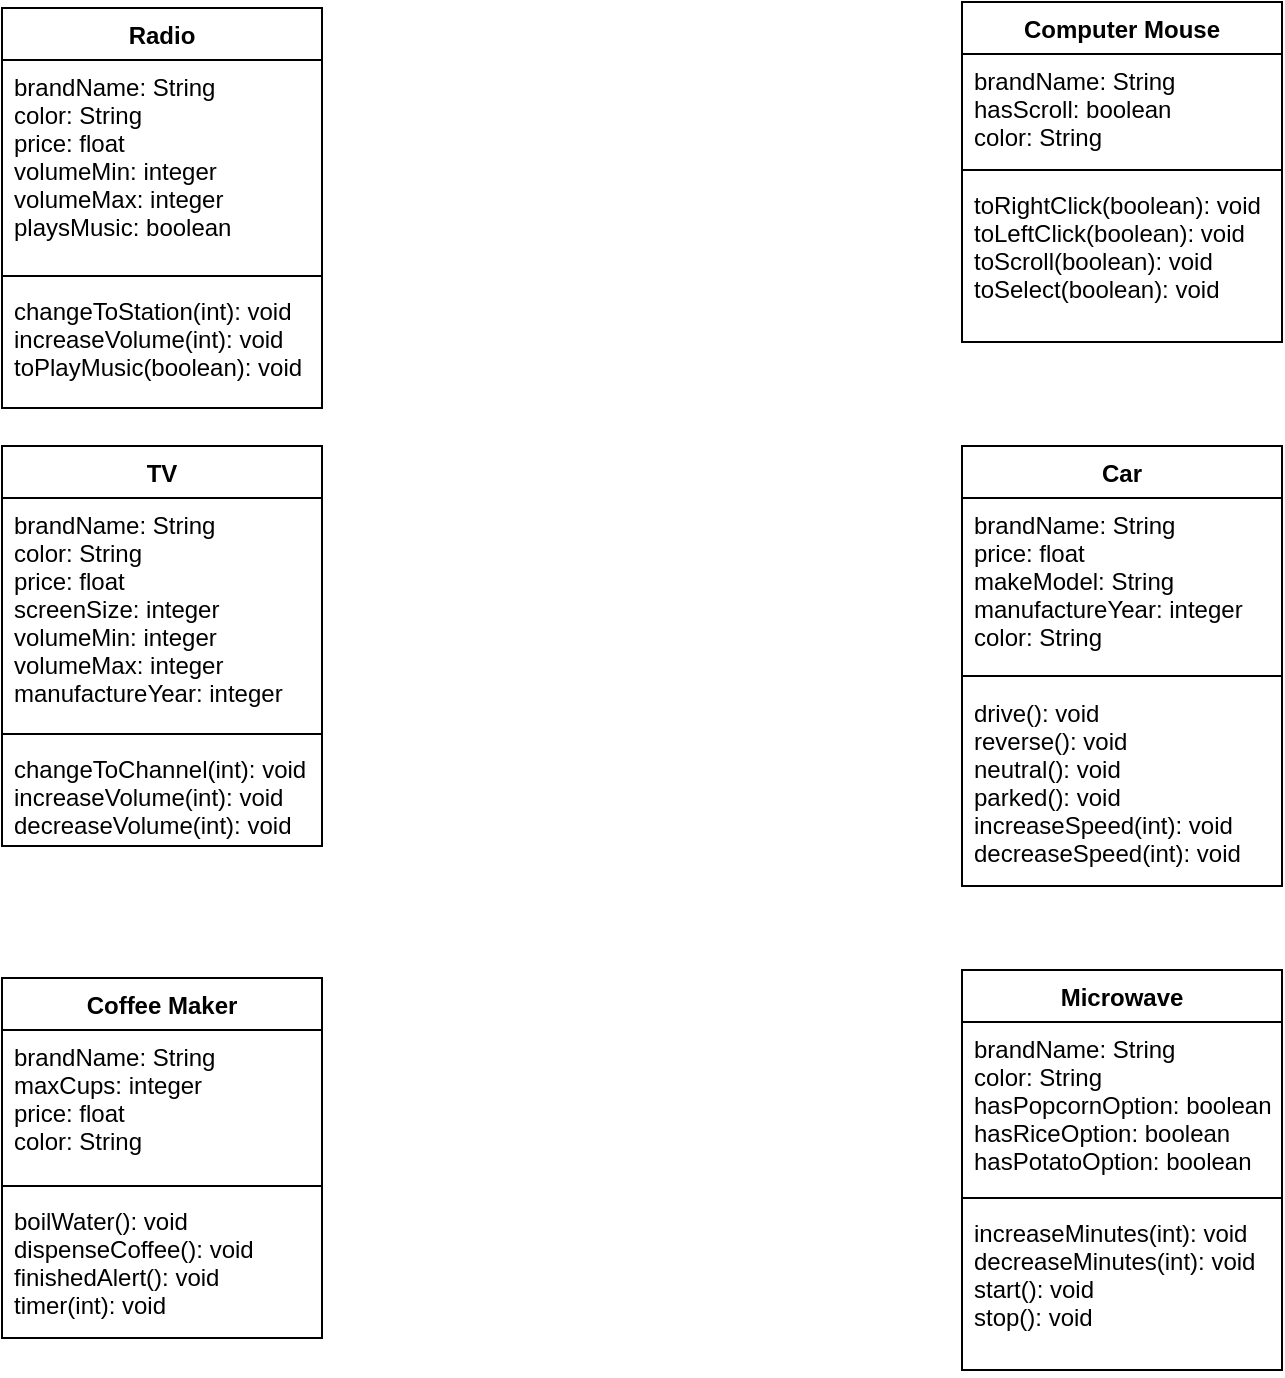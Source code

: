 <mxfile version="11.0.7" type="device"><diagram id="uL9fSU9vtE4wb3lYX9xw" name="Page-1"><mxGraphModel dx="1186" dy="766" grid="1" gridSize="10" guides="1" tooltips="1" connect="1" arrows="1" fold="1" page="1" pageScale="1" pageWidth="850" pageHeight="1100" math="0" shadow="0"><root><mxCell id="0"/><mxCell id="1" parent="0"/><mxCell id="PUp6G_gMXNwm5RY9QZfq-1" value="Radio" style="swimlane;fontStyle=1;align=center;verticalAlign=top;childLayout=stackLayout;horizontal=1;startSize=26;horizontalStack=0;resizeParent=1;resizeParentMax=0;resizeLast=0;collapsible=1;marginBottom=0;" vertex="1" parent="1"><mxGeometry x="80" y="40" width="160" height="200" as="geometry"/></mxCell><mxCell id="PUp6G_gMXNwm5RY9QZfq-2" value="brandName: String&#10;color: String&#10;price: float&#10;volumeMin: integer&#10;volumeMax: integer&#10;playsMusic: boolean" style="text;strokeColor=none;fillColor=none;align=left;verticalAlign=top;spacingLeft=4;spacingRight=4;overflow=hidden;rotatable=0;points=[[0,0.5],[1,0.5]];portConstraint=eastwest;" vertex="1" parent="PUp6G_gMXNwm5RY9QZfq-1"><mxGeometry y="26" width="160" height="104" as="geometry"/></mxCell><mxCell id="PUp6G_gMXNwm5RY9QZfq-3" value="" style="line;strokeWidth=1;fillColor=none;align=left;verticalAlign=middle;spacingTop=-1;spacingLeft=3;spacingRight=3;rotatable=0;labelPosition=right;points=[];portConstraint=eastwest;" vertex="1" parent="PUp6G_gMXNwm5RY9QZfq-1"><mxGeometry y="130" width="160" height="8" as="geometry"/></mxCell><mxCell id="PUp6G_gMXNwm5RY9QZfq-4" value="changeToStation(int): void&#10;increaseVolume(int): void&#10;toPlayMusic(boolean): void" style="text;strokeColor=none;fillColor=none;align=left;verticalAlign=top;spacingLeft=4;spacingRight=4;overflow=hidden;rotatable=0;points=[[0,0.5],[1,0.5]];portConstraint=eastwest;" vertex="1" parent="PUp6G_gMXNwm5RY9QZfq-1"><mxGeometry y="138" width="160" height="62" as="geometry"/></mxCell><mxCell id="PUp6G_gMXNwm5RY9QZfq-5" value="TV" style="swimlane;fontStyle=1;align=center;verticalAlign=top;childLayout=stackLayout;horizontal=1;startSize=26;horizontalStack=0;resizeParent=1;resizeParentMax=0;resizeLast=0;collapsible=1;marginBottom=0;" vertex="1" parent="1"><mxGeometry x="80" y="259" width="160" height="200" as="geometry"/></mxCell><mxCell id="PUp6G_gMXNwm5RY9QZfq-6" value="brandName: String&#10;color: String&#10;price: float&#10;screenSize: integer&#10;volumeMin: integer&#10;volumeMax: integer&#10;manufactureYear: integer&#10;" style="text;strokeColor=none;fillColor=none;align=left;verticalAlign=top;spacingLeft=4;spacingRight=4;overflow=hidden;rotatable=0;points=[[0,0.5],[1,0.5]];portConstraint=eastwest;" vertex="1" parent="PUp6G_gMXNwm5RY9QZfq-5"><mxGeometry y="26" width="160" height="114" as="geometry"/></mxCell><mxCell id="PUp6G_gMXNwm5RY9QZfq-7" value="" style="line;strokeWidth=1;fillColor=none;align=left;verticalAlign=middle;spacingTop=-1;spacingLeft=3;spacingRight=3;rotatable=0;labelPosition=right;points=[];portConstraint=eastwest;" vertex="1" parent="PUp6G_gMXNwm5RY9QZfq-5"><mxGeometry y="140" width="160" height="8" as="geometry"/></mxCell><mxCell id="PUp6G_gMXNwm5RY9QZfq-8" value="changeToChannel(int): void&#10;increaseVolume(int): void&#10;decreaseVolume(int): void&#10;" style="text;strokeColor=none;fillColor=none;align=left;verticalAlign=top;spacingLeft=4;spacingRight=4;overflow=hidden;rotatable=0;points=[[0,0.5],[1,0.5]];portConstraint=eastwest;" vertex="1" parent="PUp6G_gMXNwm5RY9QZfq-5"><mxGeometry y="148" width="160" height="52" as="geometry"/></mxCell><mxCell id="PUp6G_gMXNwm5RY9QZfq-9" value="Car" style="swimlane;fontStyle=1;align=center;verticalAlign=top;childLayout=stackLayout;horizontal=1;startSize=26;horizontalStack=0;resizeParent=1;resizeParentMax=0;resizeLast=0;collapsible=1;marginBottom=0;" vertex="1" parent="1"><mxGeometry x="560" y="259" width="160" height="220" as="geometry"/></mxCell><mxCell id="PUp6G_gMXNwm5RY9QZfq-10" value="brandName: String&#10;price: float&#10;makeModel: String&#10;manufactureYear: integer&#10;color: String&#10;" style="text;strokeColor=none;fillColor=none;align=left;verticalAlign=top;spacingLeft=4;spacingRight=4;overflow=hidden;rotatable=0;points=[[0,0.5],[1,0.5]];portConstraint=eastwest;" vertex="1" parent="PUp6G_gMXNwm5RY9QZfq-9"><mxGeometry y="26" width="160" height="84" as="geometry"/></mxCell><mxCell id="PUp6G_gMXNwm5RY9QZfq-11" value="" style="line;strokeWidth=1;fillColor=none;align=left;verticalAlign=middle;spacingTop=-1;spacingLeft=3;spacingRight=3;rotatable=0;labelPosition=right;points=[];portConstraint=eastwest;" vertex="1" parent="PUp6G_gMXNwm5RY9QZfq-9"><mxGeometry y="110" width="160" height="10" as="geometry"/></mxCell><mxCell id="PUp6G_gMXNwm5RY9QZfq-12" value="drive(): void&#10;reverse(): void&#10;neutral(): void&#10;parked(): void&#10;increaseSpeed(int): void&#10;decreaseSpeed(int): void" style="text;strokeColor=none;fillColor=none;align=left;verticalAlign=top;spacingLeft=4;spacingRight=4;overflow=hidden;rotatable=0;points=[[0,0.5],[1,0.5]];portConstraint=eastwest;" vertex="1" parent="PUp6G_gMXNwm5RY9QZfq-9"><mxGeometry y="120" width="160" height="100" as="geometry"/></mxCell><mxCell id="PUp6G_gMXNwm5RY9QZfq-13" value="Computer Mouse&#10;" style="swimlane;fontStyle=1;align=center;verticalAlign=top;childLayout=stackLayout;horizontal=1;startSize=26;horizontalStack=0;resizeParent=1;resizeParentMax=0;resizeLast=0;collapsible=1;marginBottom=0;" vertex="1" parent="1"><mxGeometry x="560" y="37" width="160" height="170" as="geometry"/></mxCell><mxCell id="PUp6G_gMXNwm5RY9QZfq-14" value="brandName: String&#10;hasScroll: boolean&#10;color: String" style="text;strokeColor=none;fillColor=none;align=left;verticalAlign=top;spacingLeft=4;spacingRight=4;overflow=hidden;rotatable=0;points=[[0,0.5],[1,0.5]];portConstraint=eastwest;" vertex="1" parent="PUp6G_gMXNwm5RY9QZfq-13"><mxGeometry y="26" width="160" height="54" as="geometry"/></mxCell><mxCell id="PUp6G_gMXNwm5RY9QZfq-15" value="" style="line;strokeWidth=1;fillColor=none;align=left;verticalAlign=middle;spacingTop=-1;spacingLeft=3;spacingRight=3;rotatable=0;labelPosition=right;points=[];portConstraint=eastwest;" vertex="1" parent="PUp6G_gMXNwm5RY9QZfq-13"><mxGeometry y="80" width="160" height="8" as="geometry"/></mxCell><mxCell id="PUp6G_gMXNwm5RY9QZfq-16" value="toRightClick(boolean): void&#10;toLeftClick(boolean): void&#10;toScroll(boolean): void&#10;toSelect(boolean): void&#10;" style="text;strokeColor=none;fillColor=none;align=left;verticalAlign=top;spacingLeft=4;spacingRight=4;overflow=hidden;rotatable=0;points=[[0,0.5],[1,0.5]];portConstraint=eastwest;" vertex="1" parent="PUp6G_gMXNwm5RY9QZfq-13"><mxGeometry y="88" width="160" height="82" as="geometry"/></mxCell><mxCell id="PUp6G_gMXNwm5RY9QZfq-17" value="Coffee Maker" style="swimlane;fontStyle=1;align=center;verticalAlign=top;childLayout=stackLayout;horizontal=1;startSize=26;horizontalStack=0;resizeParent=1;resizeParentMax=0;resizeLast=0;collapsible=1;marginBottom=0;" vertex="1" parent="1"><mxGeometry x="80" y="525" width="160" height="180" as="geometry"/></mxCell><mxCell id="PUp6G_gMXNwm5RY9QZfq-18" value="brandName: String&#10;maxCups: integer&#10;price: float&#10;color: String&#10;" style="text;strokeColor=none;fillColor=none;align=left;verticalAlign=top;spacingLeft=4;spacingRight=4;overflow=hidden;rotatable=0;points=[[0,0.5],[1,0.5]];portConstraint=eastwest;" vertex="1" parent="PUp6G_gMXNwm5RY9QZfq-17"><mxGeometry y="26" width="160" height="74" as="geometry"/></mxCell><mxCell id="PUp6G_gMXNwm5RY9QZfq-19" value="" style="line;strokeWidth=1;fillColor=none;align=left;verticalAlign=middle;spacingTop=-1;spacingLeft=3;spacingRight=3;rotatable=0;labelPosition=right;points=[];portConstraint=eastwest;" vertex="1" parent="PUp6G_gMXNwm5RY9QZfq-17"><mxGeometry y="100" width="160" height="8" as="geometry"/></mxCell><mxCell id="PUp6G_gMXNwm5RY9QZfq-20" value="boilWater(): void&#10;dispenseCoffee(): void&#10;finishedAlert(): void&#10;timer(int): void" style="text;strokeColor=none;fillColor=none;align=left;verticalAlign=top;spacingLeft=4;spacingRight=4;overflow=hidden;rotatable=0;points=[[0,0.5],[1,0.5]];portConstraint=eastwest;" vertex="1" parent="PUp6G_gMXNwm5RY9QZfq-17"><mxGeometry y="108" width="160" height="72" as="geometry"/></mxCell><mxCell id="PUp6G_gMXNwm5RY9QZfq-21" value="Microwave&#10;" style="swimlane;fontStyle=1;align=center;verticalAlign=top;childLayout=stackLayout;horizontal=1;startSize=26;horizontalStack=0;resizeParent=1;resizeParentMax=0;resizeLast=0;collapsible=1;marginBottom=0;" vertex="1" parent="1"><mxGeometry x="560" y="521" width="160" height="200" as="geometry"/></mxCell><mxCell id="PUp6G_gMXNwm5RY9QZfq-22" value="brandName: String&#10;color: String&#10;hasPopcornOption: boolean&#10;hasRiceOption: boolean&#10;hasPotatoOption: boolean" style="text;strokeColor=none;fillColor=none;align=left;verticalAlign=top;spacingLeft=4;spacingRight=4;overflow=hidden;rotatable=0;points=[[0,0.5],[1,0.5]];portConstraint=eastwest;" vertex="1" parent="PUp6G_gMXNwm5RY9QZfq-21"><mxGeometry y="26" width="160" height="84" as="geometry"/></mxCell><mxCell id="PUp6G_gMXNwm5RY9QZfq-23" value="" style="line;strokeWidth=1;fillColor=none;align=left;verticalAlign=middle;spacingTop=-1;spacingLeft=3;spacingRight=3;rotatable=0;labelPosition=right;points=[];portConstraint=eastwest;" vertex="1" parent="PUp6G_gMXNwm5RY9QZfq-21"><mxGeometry y="110" width="160" height="8" as="geometry"/></mxCell><mxCell id="PUp6G_gMXNwm5RY9QZfq-24" value="increaseMinutes(int): void&#10;decreaseMinutes(int): void&#10;start(): void&#10;stop(): void" style="text;strokeColor=none;fillColor=none;align=left;verticalAlign=top;spacingLeft=4;spacingRight=4;overflow=hidden;rotatable=0;points=[[0,0.5],[1,0.5]];portConstraint=eastwest;" vertex="1" parent="PUp6G_gMXNwm5RY9QZfq-21"><mxGeometry y="118" width="160" height="82" as="geometry"/></mxCell></root></mxGraphModel></diagram></mxfile>